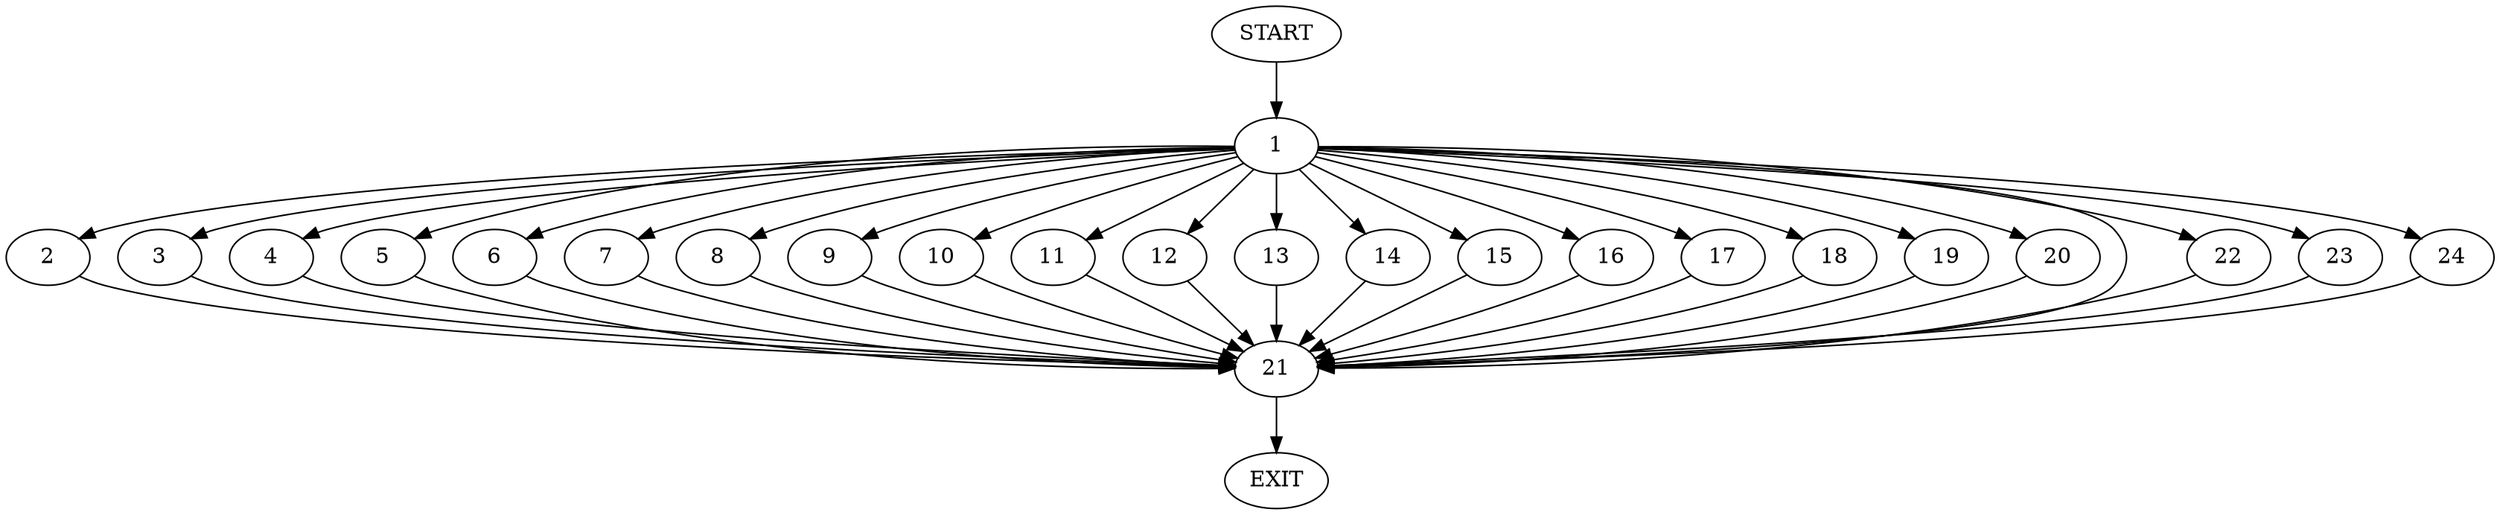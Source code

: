 digraph {
0 [label="START"]
25 [label="EXIT"]
0 -> 1
1 -> 2
1 -> 3
1 -> 4
1 -> 5
1 -> 6
1 -> 7
1 -> 8
1 -> 9
1 -> 10
1 -> 11
1 -> 12
1 -> 13
1 -> 14
1 -> 15
1 -> 16
1 -> 17
1 -> 18
1 -> 19
1 -> 20
1 -> 21
1 -> 22
1 -> 23
1 -> 24
14 -> 21
8 -> 21
21 -> 25
16 -> 21
2 -> 21
22 -> 21
23 -> 21
13 -> 21
17 -> 21
24 -> 21
7 -> 21
6 -> 21
10 -> 21
4 -> 21
19 -> 21
15 -> 21
3 -> 21
20 -> 21
5 -> 21
18 -> 21
9 -> 21
11 -> 21
12 -> 21
}
